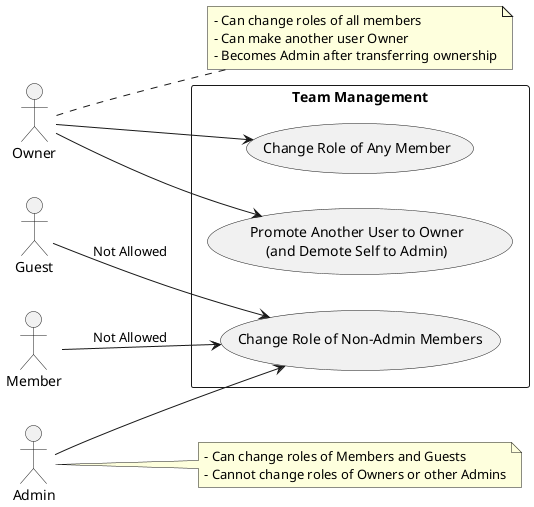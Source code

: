 @startuml
left to right direction
skinparam packageStyle rectangle

actor Owner
actor Admin
actor Member
actor Guest

rectangle "Team Management" {
    usecase "Change Role of Any Member" as UC1
    usecase "Promote Another User to Owner\n(and Demote Self to Admin)" as UC2
    usecase "Change Role of Non-Admin Members" as UC3
}

Owner --> UC1
Owner --> UC2

Admin --> UC3

note right of Owner
- Can change roles of all members
- Can make another user Owner
- Becomes Admin after transferring ownership
end note

note right of Admin
- Can change roles of Members and Guests
- Cannot change roles of Owners or other Admins
end note

Member --> UC3 : Not Allowed
Guest --> UC3 : Not Allowed

@enduml

